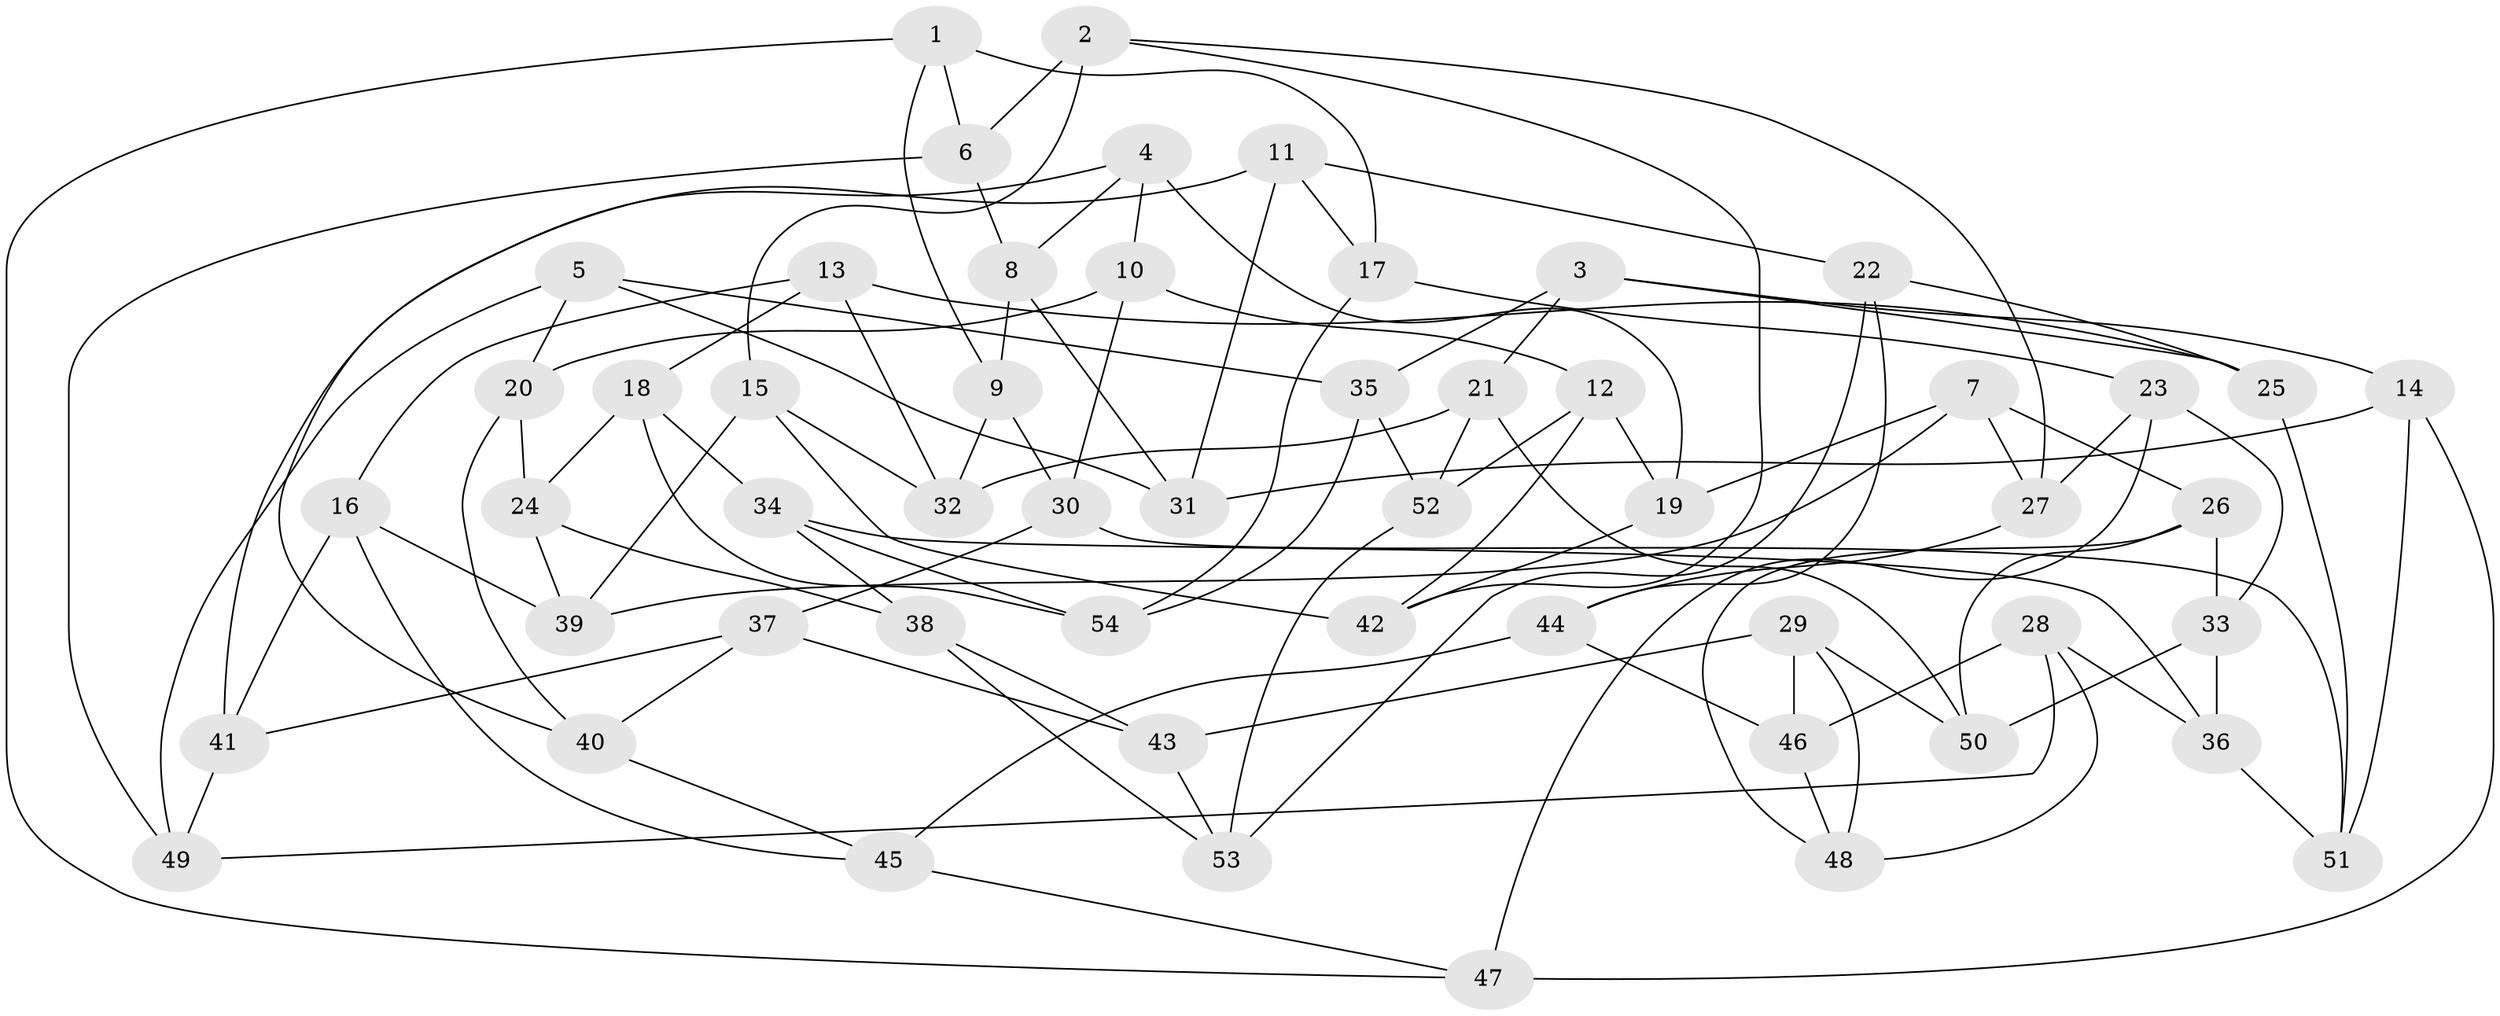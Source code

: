 // coarse degree distribution, {6: 0.40625, 5: 0.25, 4: 0.34375}
// Generated by graph-tools (version 1.1) at 2025/24/03/03/25 07:24:28]
// undirected, 54 vertices, 108 edges
graph export_dot {
graph [start="1"]
  node [color=gray90,style=filled];
  1;
  2;
  3;
  4;
  5;
  6;
  7;
  8;
  9;
  10;
  11;
  12;
  13;
  14;
  15;
  16;
  17;
  18;
  19;
  20;
  21;
  22;
  23;
  24;
  25;
  26;
  27;
  28;
  29;
  30;
  31;
  32;
  33;
  34;
  35;
  36;
  37;
  38;
  39;
  40;
  41;
  42;
  43;
  44;
  45;
  46;
  47;
  48;
  49;
  50;
  51;
  52;
  53;
  54;
  1 -- 47;
  1 -- 17;
  1 -- 9;
  1 -- 6;
  2 -- 42;
  2 -- 6;
  2 -- 27;
  2 -- 15;
  3 -- 14;
  3 -- 21;
  3 -- 35;
  3 -- 25;
  4 -- 40;
  4 -- 8;
  4 -- 19;
  4 -- 10;
  5 -- 35;
  5 -- 20;
  5 -- 49;
  5 -- 31;
  6 -- 8;
  6 -- 49;
  7 -- 39;
  7 -- 19;
  7 -- 26;
  7 -- 27;
  8 -- 9;
  8 -- 31;
  9 -- 30;
  9 -- 32;
  10 -- 20;
  10 -- 12;
  10 -- 30;
  11 -- 41;
  11 -- 17;
  11 -- 31;
  11 -- 22;
  12 -- 52;
  12 -- 19;
  12 -- 42;
  13 -- 32;
  13 -- 18;
  13 -- 16;
  13 -- 25;
  14 -- 51;
  14 -- 31;
  14 -- 47;
  15 -- 32;
  15 -- 42;
  15 -- 39;
  16 -- 39;
  16 -- 45;
  16 -- 41;
  17 -- 23;
  17 -- 54;
  18 -- 24;
  18 -- 34;
  18 -- 54;
  19 -- 42;
  20 -- 40;
  20 -- 24;
  21 -- 52;
  21 -- 32;
  21 -- 50;
  22 -- 25;
  22 -- 53;
  22 -- 44;
  23 -- 47;
  23 -- 33;
  23 -- 27;
  24 -- 39;
  24 -- 38;
  25 -- 51;
  26 -- 50;
  26 -- 48;
  26 -- 33;
  27 -- 44;
  28 -- 46;
  28 -- 36;
  28 -- 48;
  28 -- 49;
  29 -- 48;
  29 -- 43;
  29 -- 50;
  29 -- 46;
  30 -- 37;
  30 -- 51;
  33 -- 50;
  33 -- 36;
  34 -- 54;
  34 -- 36;
  34 -- 38;
  35 -- 52;
  35 -- 54;
  36 -- 51;
  37 -- 41;
  37 -- 43;
  37 -- 40;
  38 -- 43;
  38 -- 53;
  40 -- 45;
  41 -- 49;
  43 -- 53;
  44 -- 46;
  44 -- 45;
  45 -- 47;
  46 -- 48;
  52 -- 53;
}
